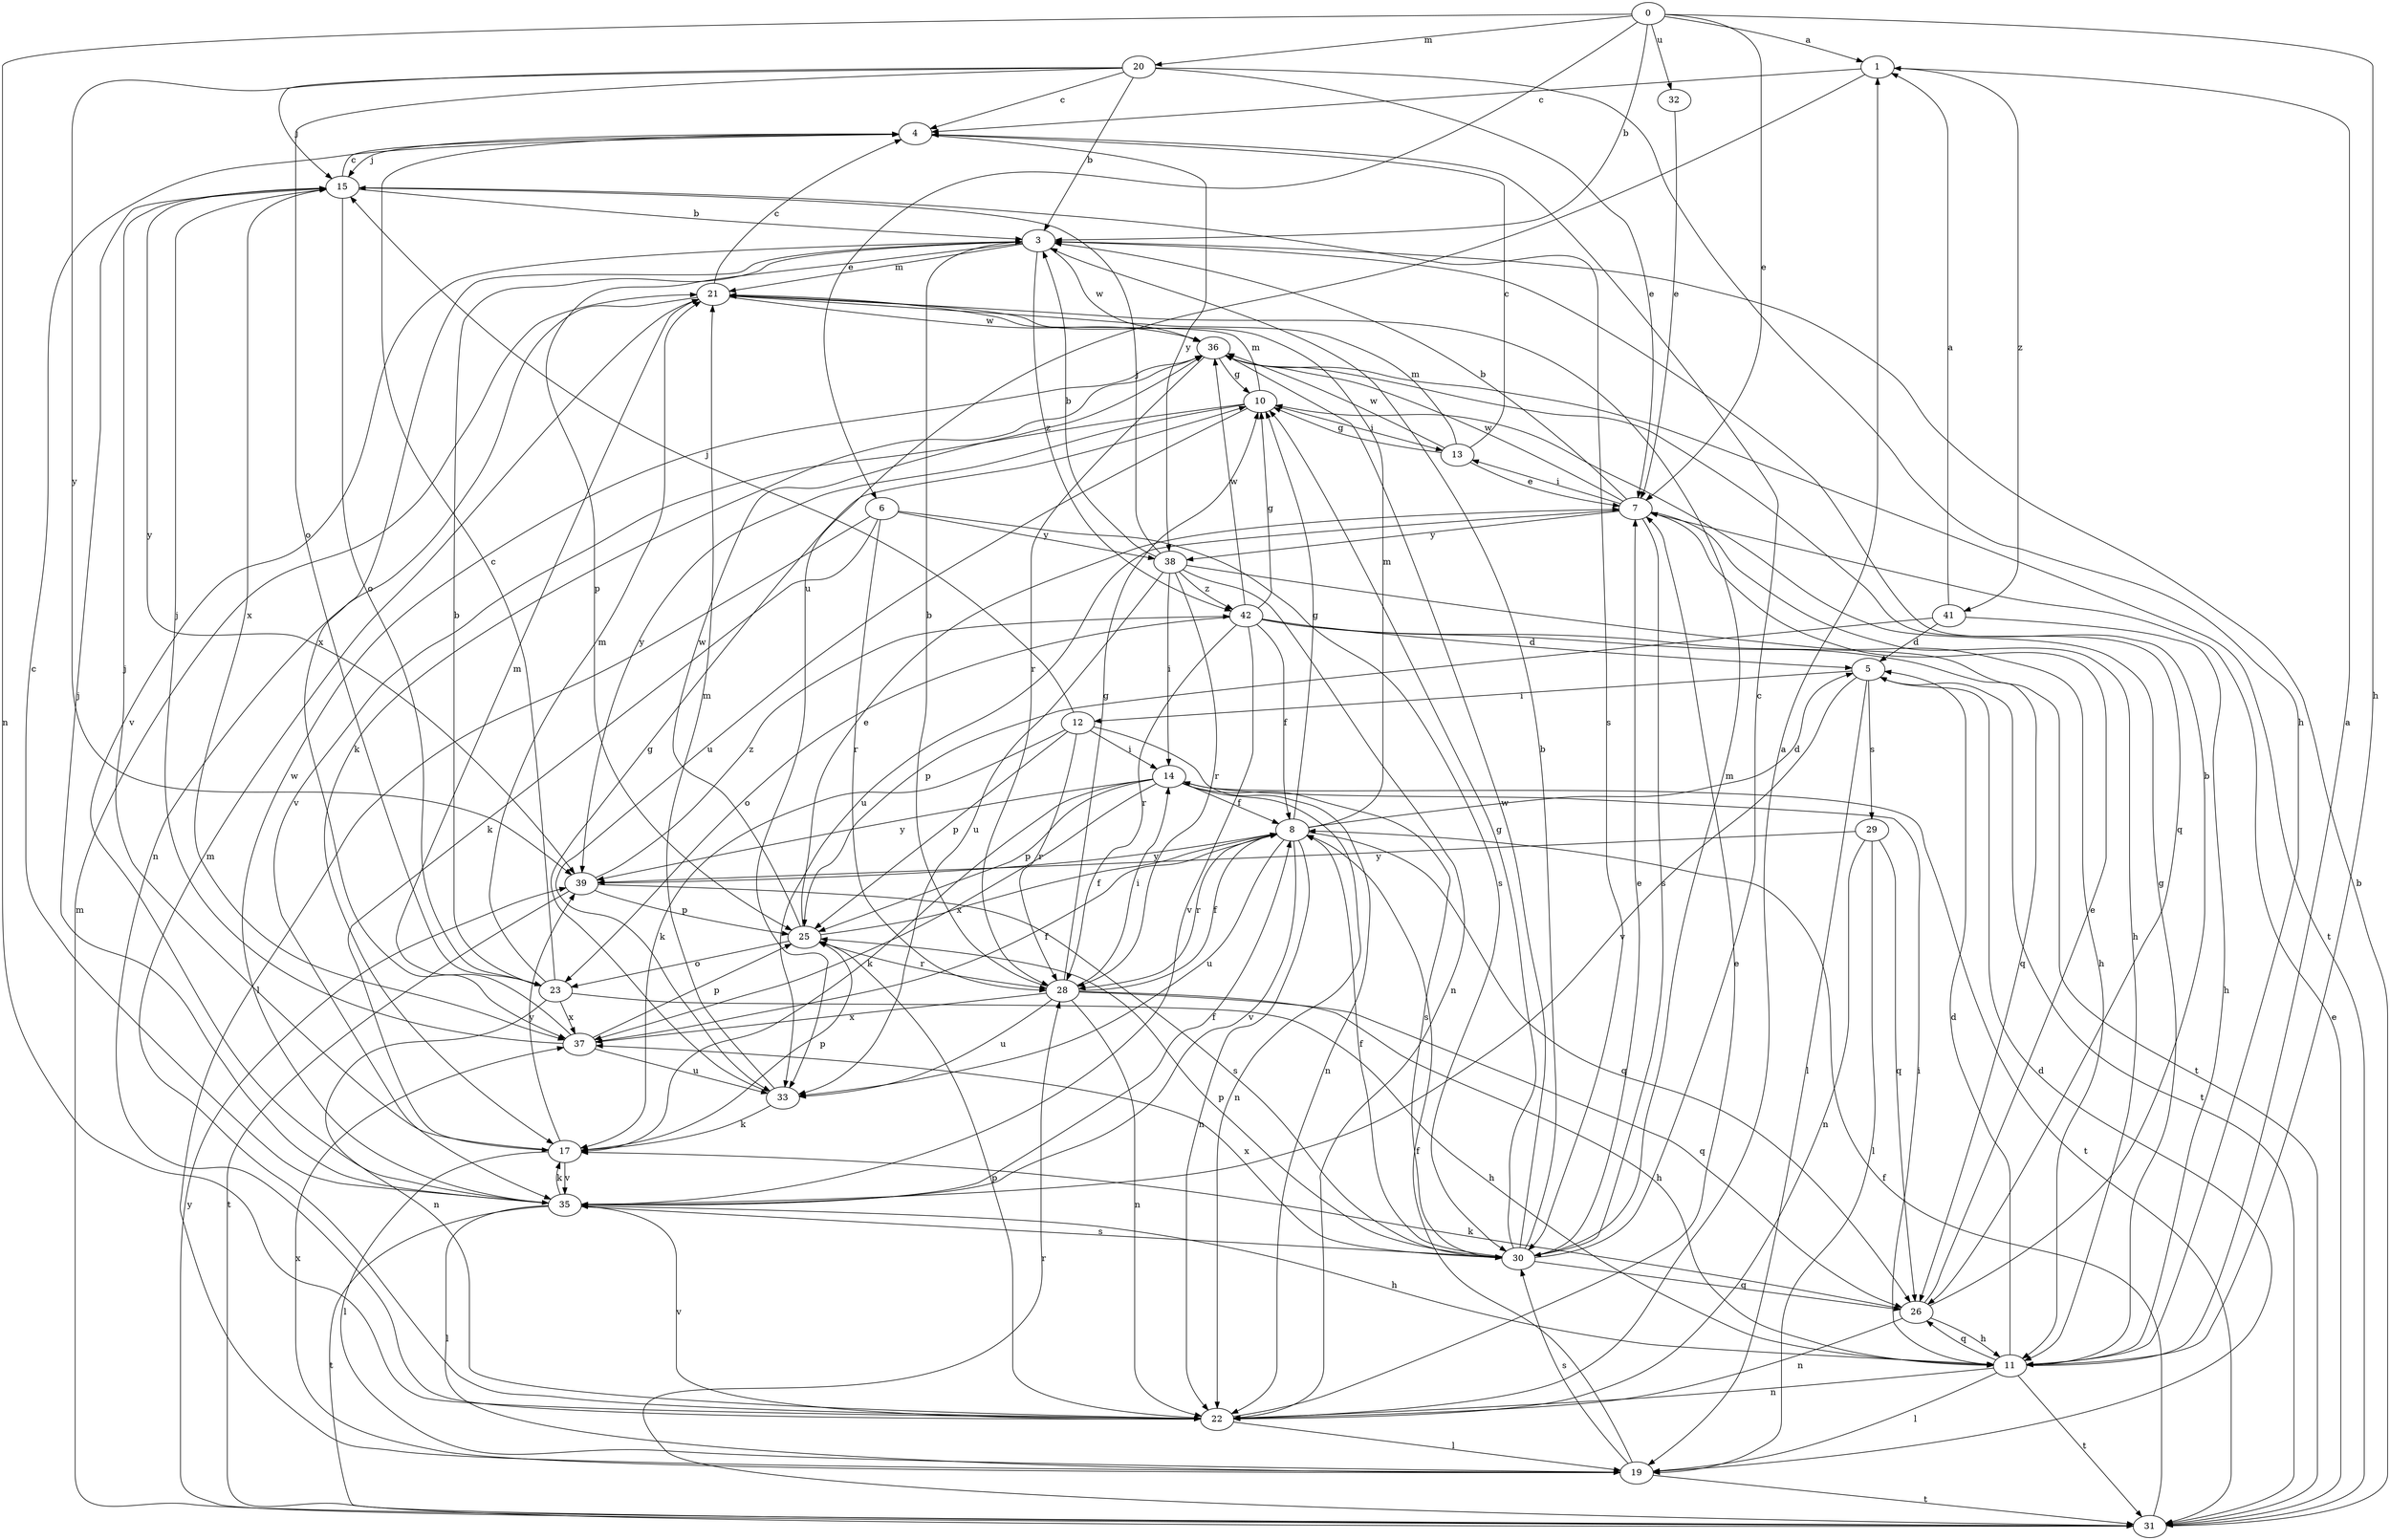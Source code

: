 strict digraph  {
0;
1;
3;
4;
5;
6;
7;
8;
10;
11;
12;
13;
14;
15;
17;
19;
20;
21;
22;
23;
25;
26;
28;
29;
30;
31;
32;
33;
35;
36;
37;
38;
39;
41;
42;
0 -> 1  [label=a];
0 -> 3  [label=b];
0 -> 6  [label=e];
0 -> 7  [label=e];
0 -> 11  [label=h];
0 -> 20  [label=m];
0 -> 22  [label=n];
0 -> 32  [label=u];
1 -> 4  [label=c];
1 -> 33  [label=u];
1 -> 41  [label=z];
3 -> 21  [label=m];
3 -> 25  [label=p];
3 -> 35  [label=v];
3 -> 36  [label=w];
3 -> 37  [label=x];
3 -> 42  [label=z];
4 -> 15  [label=j];
4 -> 38  [label=y];
5 -> 12  [label=i];
5 -> 19  [label=l];
5 -> 29  [label=s];
5 -> 31  [label=t];
5 -> 35  [label=v];
6 -> 17  [label=k];
6 -> 19  [label=l];
6 -> 28  [label=r];
6 -> 30  [label=s];
6 -> 38  [label=y];
7 -> 3  [label=b];
7 -> 11  [label=h];
7 -> 13  [label=i];
7 -> 30  [label=s];
7 -> 33  [label=u];
7 -> 36  [label=w];
7 -> 38  [label=y];
8 -> 5  [label=d];
8 -> 10  [label=g];
8 -> 21  [label=m];
8 -> 22  [label=n];
8 -> 26  [label=q];
8 -> 28  [label=r];
8 -> 33  [label=u];
8 -> 35  [label=v];
8 -> 39  [label=y];
10 -> 13  [label=i];
10 -> 21  [label=m];
10 -> 33  [label=u];
10 -> 35  [label=v];
10 -> 39  [label=y];
11 -> 1  [label=a];
11 -> 5  [label=d];
11 -> 10  [label=g];
11 -> 14  [label=i];
11 -> 19  [label=l];
11 -> 22  [label=n];
11 -> 26  [label=q];
11 -> 31  [label=t];
12 -> 14  [label=i];
12 -> 15  [label=j];
12 -> 17  [label=k];
12 -> 22  [label=n];
12 -> 25  [label=p];
12 -> 28  [label=r];
13 -> 4  [label=c];
13 -> 7  [label=e];
13 -> 10  [label=g];
13 -> 21  [label=m];
13 -> 36  [label=w];
14 -> 8  [label=f];
14 -> 17  [label=k];
14 -> 22  [label=n];
14 -> 25  [label=p];
14 -> 30  [label=s];
14 -> 31  [label=t];
14 -> 37  [label=x];
14 -> 39  [label=y];
15 -> 3  [label=b];
15 -> 4  [label=c];
15 -> 23  [label=o];
15 -> 30  [label=s];
15 -> 37  [label=x];
15 -> 39  [label=y];
17 -> 15  [label=j];
17 -> 19  [label=l];
17 -> 25  [label=p];
17 -> 35  [label=v];
17 -> 39  [label=y];
19 -> 5  [label=d];
19 -> 8  [label=f];
19 -> 30  [label=s];
19 -> 31  [label=t];
19 -> 37  [label=x];
20 -> 3  [label=b];
20 -> 4  [label=c];
20 -> 7  [label=e];
20 -> 11  [label=h];
20 -> 15  [label=j];
20 -> 23  [label=o];
20 -> 39  [label=y];
21 -> 4  [label=c];
21 -> 22  [label=n];
21 -> 36  [label=w];
22 -> 1  [label=a];
22 -> 7  [label=e];
22 -> 19  [label=l];
22 -> 21  [label=m];
22 -> 25  [label=p];
22 -> 35  [label=v];
23 -> 3  [label=b];
23 -> 4  [label=c];
23 -> 11  [label=h];
23 -> 21  [label=m];
23 -> 22  [label=n];
23 -> 37  [label=x];
25 -> 7  [label=e];
25 -> 8  [label=f];
25 -> 23  [label=o];
25 -> 28  [label=r];
25 -> 36  [label=w];
26 -> 3  [label=b];
26 -> 7  [label=e];
26 -> 11  [label=h];
26 -> 17  [label=k];
26 -> 22  [label=n];
28 -> 3  [label=b];
28 -> 8  [label=f];
28 -> 10  [label=g];
28 -> 11  [label=h];
28 -> 14  [label=i];
28 -> 22  [label=n];
28 -> 26  [label=q];
28 -> 33  [label=u];
28 -> 37  [label=x];
29 -> 19  [label=l];
29 -> 22  [label=n];
29 -> 26  [label=q];
29 -> 39  [label=y];
30 -> 3  [label=b];
30 -> 4  [label=c];
30 -> 7  [label=e];
30 -> 8  [label=f];
30 -> 10  [label=g];
30 -> 21  [label=m];
30 -> 25  [label=p];
30 -> 26  [label=q];
30 -> 36  [label=w];
30 -> 37  [label=x];
31 -> 3  [label=b];
31 -> 7  [label=e];
31 -> 8  [label=f];
31 -> 21  [label=m];
31 -> 28  [label=r];
31 -> 39  [label=y];
32 -> 7  [label=e];
33 -> 10  [label=g];
33 -> 17  [label=k];
33 -> 21  [label=m];
35 -> 4  [label=c];
35 -> 8  [label=f];
35 -> 11  [label=h];
35 -> 15  [label=j];
35 -> 17  [label=k];
35 -> 19  [label=l];
35 -> 30  [label=s];
35 -> 31  [label=t];
35 -> 36  [label=w];
36 -> 10  [label=g];
36 -> 17  [label=k];
36 -> 26  [label=q];
36 -> 28  [label=r];
36 -> 31  [label=t];
37 -> 8  [label=f];
37 -> 15  [label=j];
37 -> 21  [label=m];
37 -> 25  [label=p];
37 -> 33  [label=u];
38 -> 3  [label=b];
38 -> 11  [label=h];
38 -> 14  [label=i];
38 -> 15  [label=j];
38 -> 22  [label=n];
38 -> 28  [label=r];
38 -> 33  [label=u];
38 -> 42  [label=z];
39 -> 25  [label=p];
39 -> 30  [label=s];
39 -> 31  [label=t];
39 -> 42  [label=z];
41 -> 1  [label=a];
41 -> 5  [label=d];
41 -> 11  [label=h];
41 -> 25  [label=p];
42 -> 5  [label=d];
42 -> 8  [label=f];
42 -> 10  [label=g];
42 -> 23  [label=o];
42 -> 26  [label=q];
42 -> 28  [label=r];
42 -> 31  [label=t];
42 -> 35  [label=v];
42 -> 36  [label=w];
}
